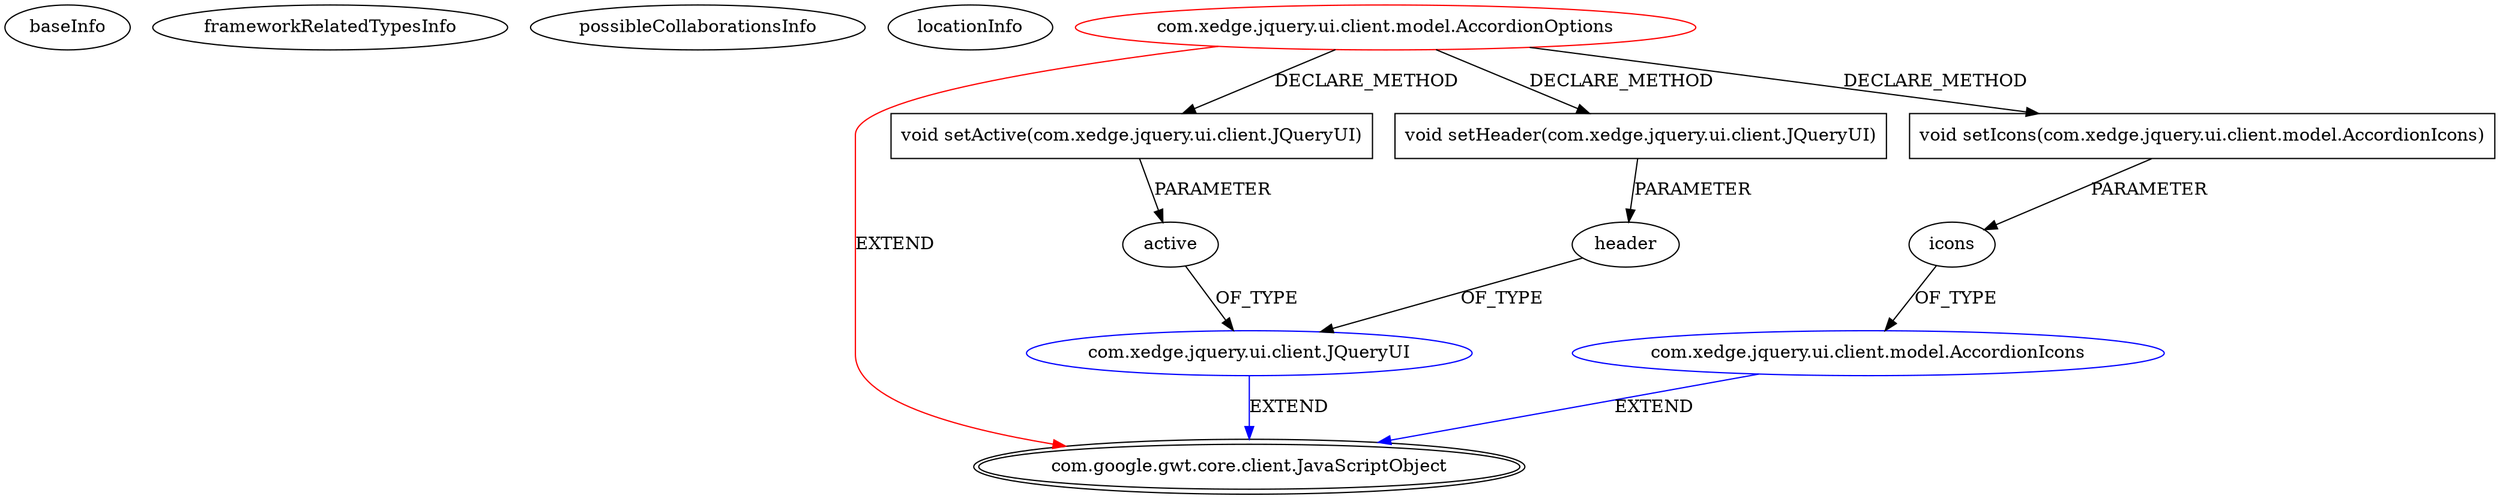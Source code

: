 digraph {
baseInfo[graphId=979,category="extension_graph",isAnonymous=false,possibleRelation=true]
frameworkRelatedTypesInfo[0="com.google.gwt.core.client.JavaScriptObject"]
possibleCollaborationsInfo[0="979~CLIENT_METHOD_DECLARATION-PARAMETER_DECLARATION-CLIENT_METHOD_DECLARATION-PARAMETER_DECLARATION-~com.google.gwt.core.client.JavaScriptObject ~com.google.gwt.core.client.JavaScriptObject ~false~false",1="979~CLIENT_METHOD_DECLARATION-PARAMETER_DECLARATION-~com.google.gwt.core.client.JavaScriptObject ~com.google.gwt.core.client.JavaScriptObject ~false~false"]
locationInfo[projectName="brychcy-gwt-jquery",filePath="/brychcy-gwt-jquery/gwt-jquery-master/src/com/xedge/jquery/ui/client/model/AccordionOptions.java",contextSignature="AccordionOptions",graphId="979"]
0[label="com.xedge.jquery.ui.client.model.AccordionOptions",vertexType="ROOT_CLIENT_CLASS_DECLARATION",isFrameworkType=false,color=red]
1[label="com.google.gwt.core.client.JavaScriptObject",vertexType="FRAMEWORK_CLASS_TYPE",isFrameworkType=true,peripheries=2]
9[label="void setActive(com.xedge.jquery.ui.client.JQueryUI)",vertexType="CLIENT_METHOD_DECLARATION",isFrameworkType=false,shape=box]
10[label="active",vertexType="PARAMETER_DECLARATION",isFrameworkType=false]
11[label="com.xedge.jquery.ui.client.JQueryUI",vertexType="REFERENCE_CLIENT_CLASS_DECLARATION",isFrameworkType=false,color=blue]
25[label="void setHeader(com.xedge.jquery.ui.client.JQueryUI)",vertexType="CLIENT_METHOD_DECLARATION",isFrameworkType=false,shape=box]
26[label="header",vertexType="PARAMETER_DECLARATION",isFrameworkType=false]
28[label="void setIcons(com.xedge.jquery.ui.client.model.AccordionIcons)",vertexType="CLIENT_METHOD_DECLARATION",isFrameworkType=false,shape=box]
29[label="icons",vertexType="PARAMETER_DECLARATION",isFrameworkType=false]
30[label="com.xedge.jquery.ui.client.model.AccordionIcons",vertexType="REFERENCE_CLIENT_CLASS_DECLARATION",isFrameworkType=false,color=blue]
0->1[label="EXTEND",color=red]
0->9[label="DECLARE_METHOD"]
11->1[label="EXTEND",color=blue]
10->11[label="OF_TYPE"]
9->10[label="PARAMETER"]
0->25[label="DECLARE_METHOD"]
26->11[label="OF_TYPE"]
25->26[label="PARAMETER"]
0->28[label="DECLARE_METHOD"]
30->1[label="EXTEND",color=blue]
29->30[label="OF_TYPE"]
28->29[label="PARAMETER"]
}
